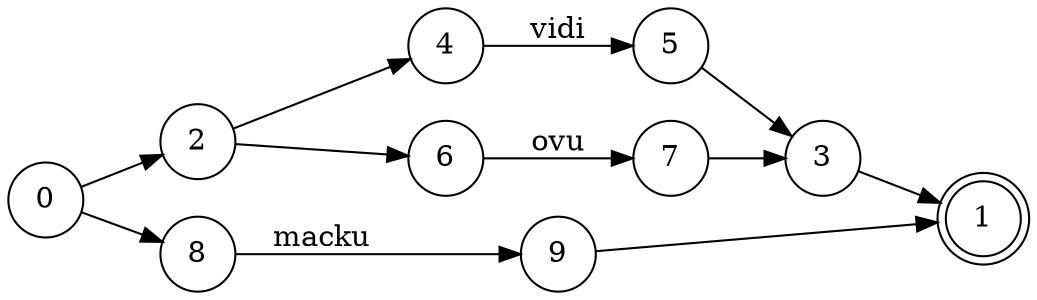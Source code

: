 digraph finite_state_machine {
	rankdir=LR;
	size="8,5"
	node [shape = doublecircle]; 1;
	node [shape = circle];
	"0" -> "2"
	"2" -> "4"
	"4" -> "5" [label="vidi"];
	"5" -> "3"
	"3" -> "1"
	"2" -> "6"
	"6" -> "7" [label="ovu"];
	"7" -> "3"
	"0" -> "8"
	"8" -> "9" [label="macku"];
	"9" -> "1"
}
